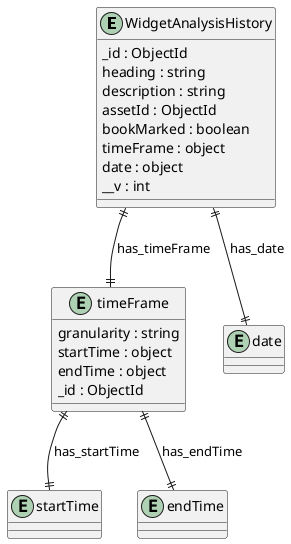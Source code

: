 @startuml WidgetAnalysisHistory_Diagram

entity "WidgetAnalysisHistory" as WidgetAnalysisHistory {
  _id : ObjectId
  heading : string
  description : string
  assetId : ObjectId
  bookMarked : boolean
  timeFrame : object
  date : object
  __v : int
}

entity "timeFrame" as timeFrame {
  granularity : string
  startTime : object
  endTime : object
  _id : ObjectId
}

entity "startTime" as startTime {
}

entity "endTime" as endTime {
}

entity "date" as date {
}

' // Relationships
WidgetAnalysisHistory ||--|| timeFrame : has_timeFrame
timeFrame ||--|| startTime : has_startTime
timeFrame ||--|| endTime : has_endTime
WidgetAnalysisHistory ||--|| date : has_date
@enduml